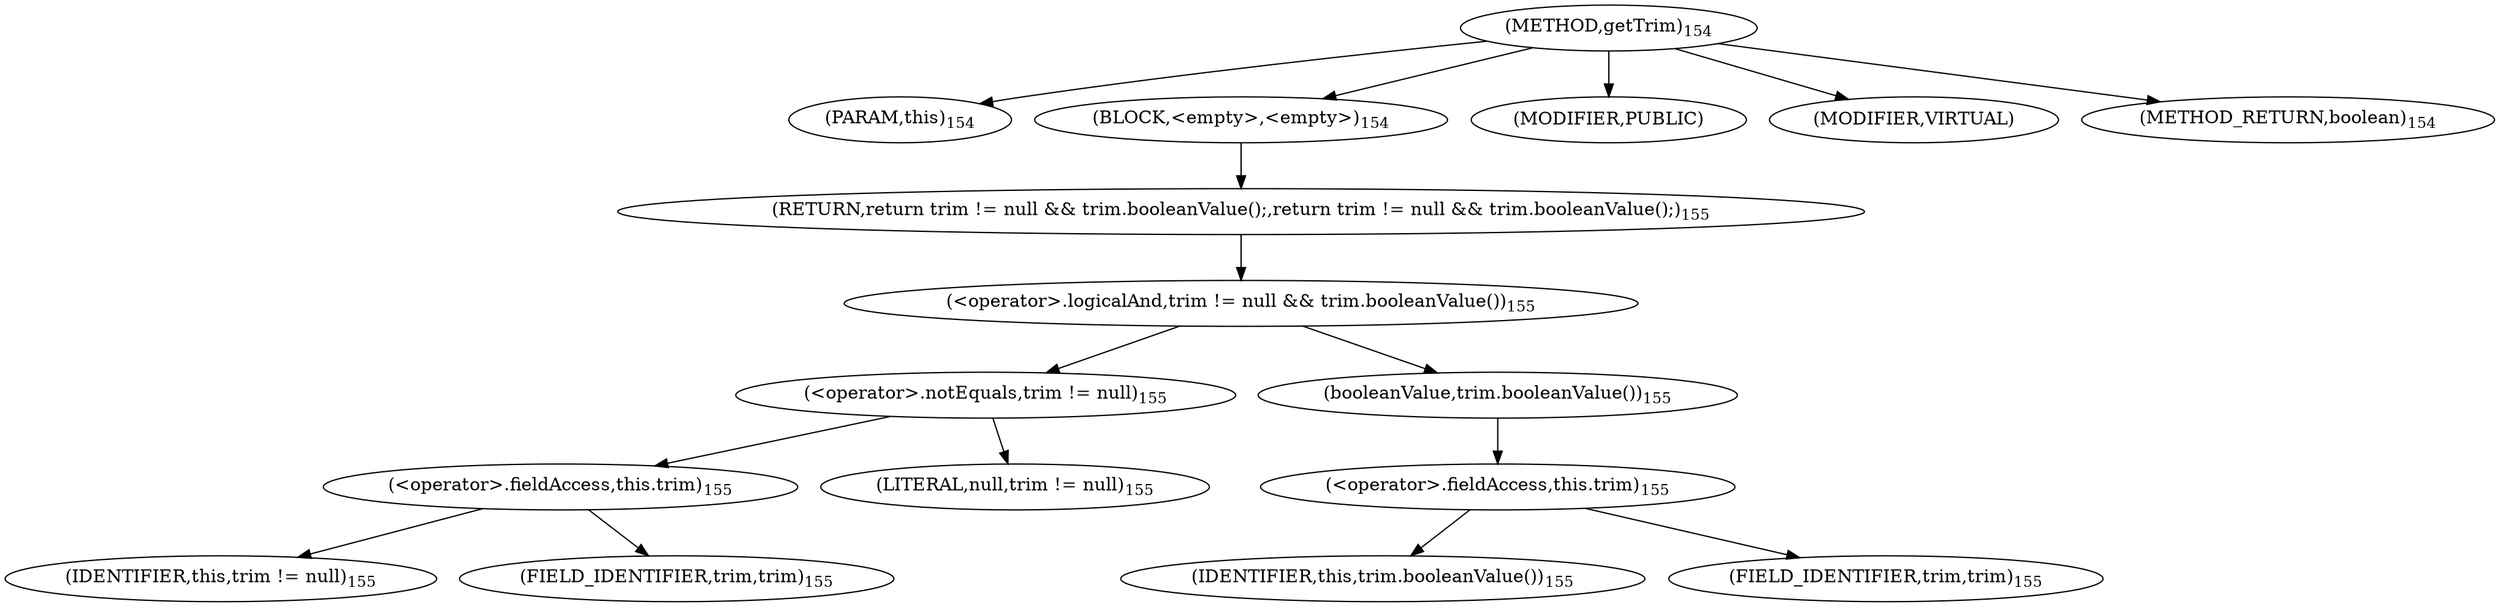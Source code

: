digraph "getTrim" {  
"331" [label = <(METHOD,getTrim)<SUB>154</SUB>> ]
"332" [label = <(PARAM,this)<SUB>154</SUB>> ]
"333" [label = <(BLOCK,&lt;empty&gt;,&lt;empty&gt;)<SUB>154</SUB>> ]
"334" [label = <(RETURN,return trim != null &amp;&amp; trim.booleanValue();,return trim != null &amp;&amp; trim.booleanValue();)<SUB>155</SUB>> ]
"335" [label = <(&lt;operator&gt;.logicalAnd,trim != null &amp;&amp; trim.booleanValue())<SUB>155</SUB>> ]
"336" [label = <(&lt;operator&gt;.notEquals,trim != null)<SUB>155</SUB>> ]
"337" [label = <(&lt;operator&gt;.fieldAccess,this.trim)<SUB>155</SUB>> ]
"338" [label = <(IDENTIFIER,this,trim != null)<SUB>155</SUB>> ]
"339" [label = <(FIELD_IDENTIFIER,trim,trim)<SUB>155</SUB>> ]
"340" [label = <(LITERAL,null,trim != null)<SUB>155</SUB>> ]
"341" [label = <(booleanValue,trim.booleanValue())<SUB>155</SUB>> ]
"342" [label = <(&lt;operator&gt;.fieldAccess,this.trim)<SUB>155</SUB>> ]
"343" [label = <(IDENTIFIER,this,trim.booleanValue())<SUB>155</SUB>> ]
"344" [label = <(FIELD_IDENTIFIER,trim,trim)<SUB>155</SUB>> ]
"345" [label = <(MODIFIER,PUBLIC)> ]
"346" [label = <(MODIFIER,VIRTUAL)> ]
"347" [label = <(METHOD_RETURN,boolean)<SUB>154</SUB>> ]
  "331" -> "332" 
  "331" -> "333" 
  "331" -> "345" 
  "331" -> "346" 
  "331" -> "347" 
  "333" -> "334" 
  "334" -> "335" 
  "335" -> "336" 
  "335" -> "341" 
  "336" -> "337" 
  "336" -> "340" 
  "337" -> "338" 
  "337" -> "339" 
  "341" -> "342" 
  "342" -> "343" 
  "342" -> "344" 
}
